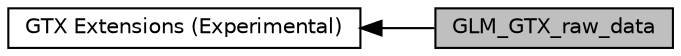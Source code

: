 digraph "GLM_GTX_raw_data"
{
  edge [fontname="Helvetica",fontsize="10",labelfontname="Helvetica",labelfontsize="10"];
  node [fontname="Helvetica",fontsize="10",shape=box];
  rankdir=LR;
  Node2 [label="GTX Extensions (Experimental)",height=0.2,width=0.4,color="black", fillcolor="white", style="filled",URL="$group__gtx.html",tooltip="Functions and types that the GLSL specification doesn't define, but useful to have for a C++ program."];
  Node1 [label="GLM_GTX_raw_data",height=0.2,width=0.4,color="black", fillcolor="grey75", style="filled", fontcolor="black",tooltip="Projection of a vector to other one."];
  Node2->Node1 [shape=plaintext, dir="back", style="solid"];
}

